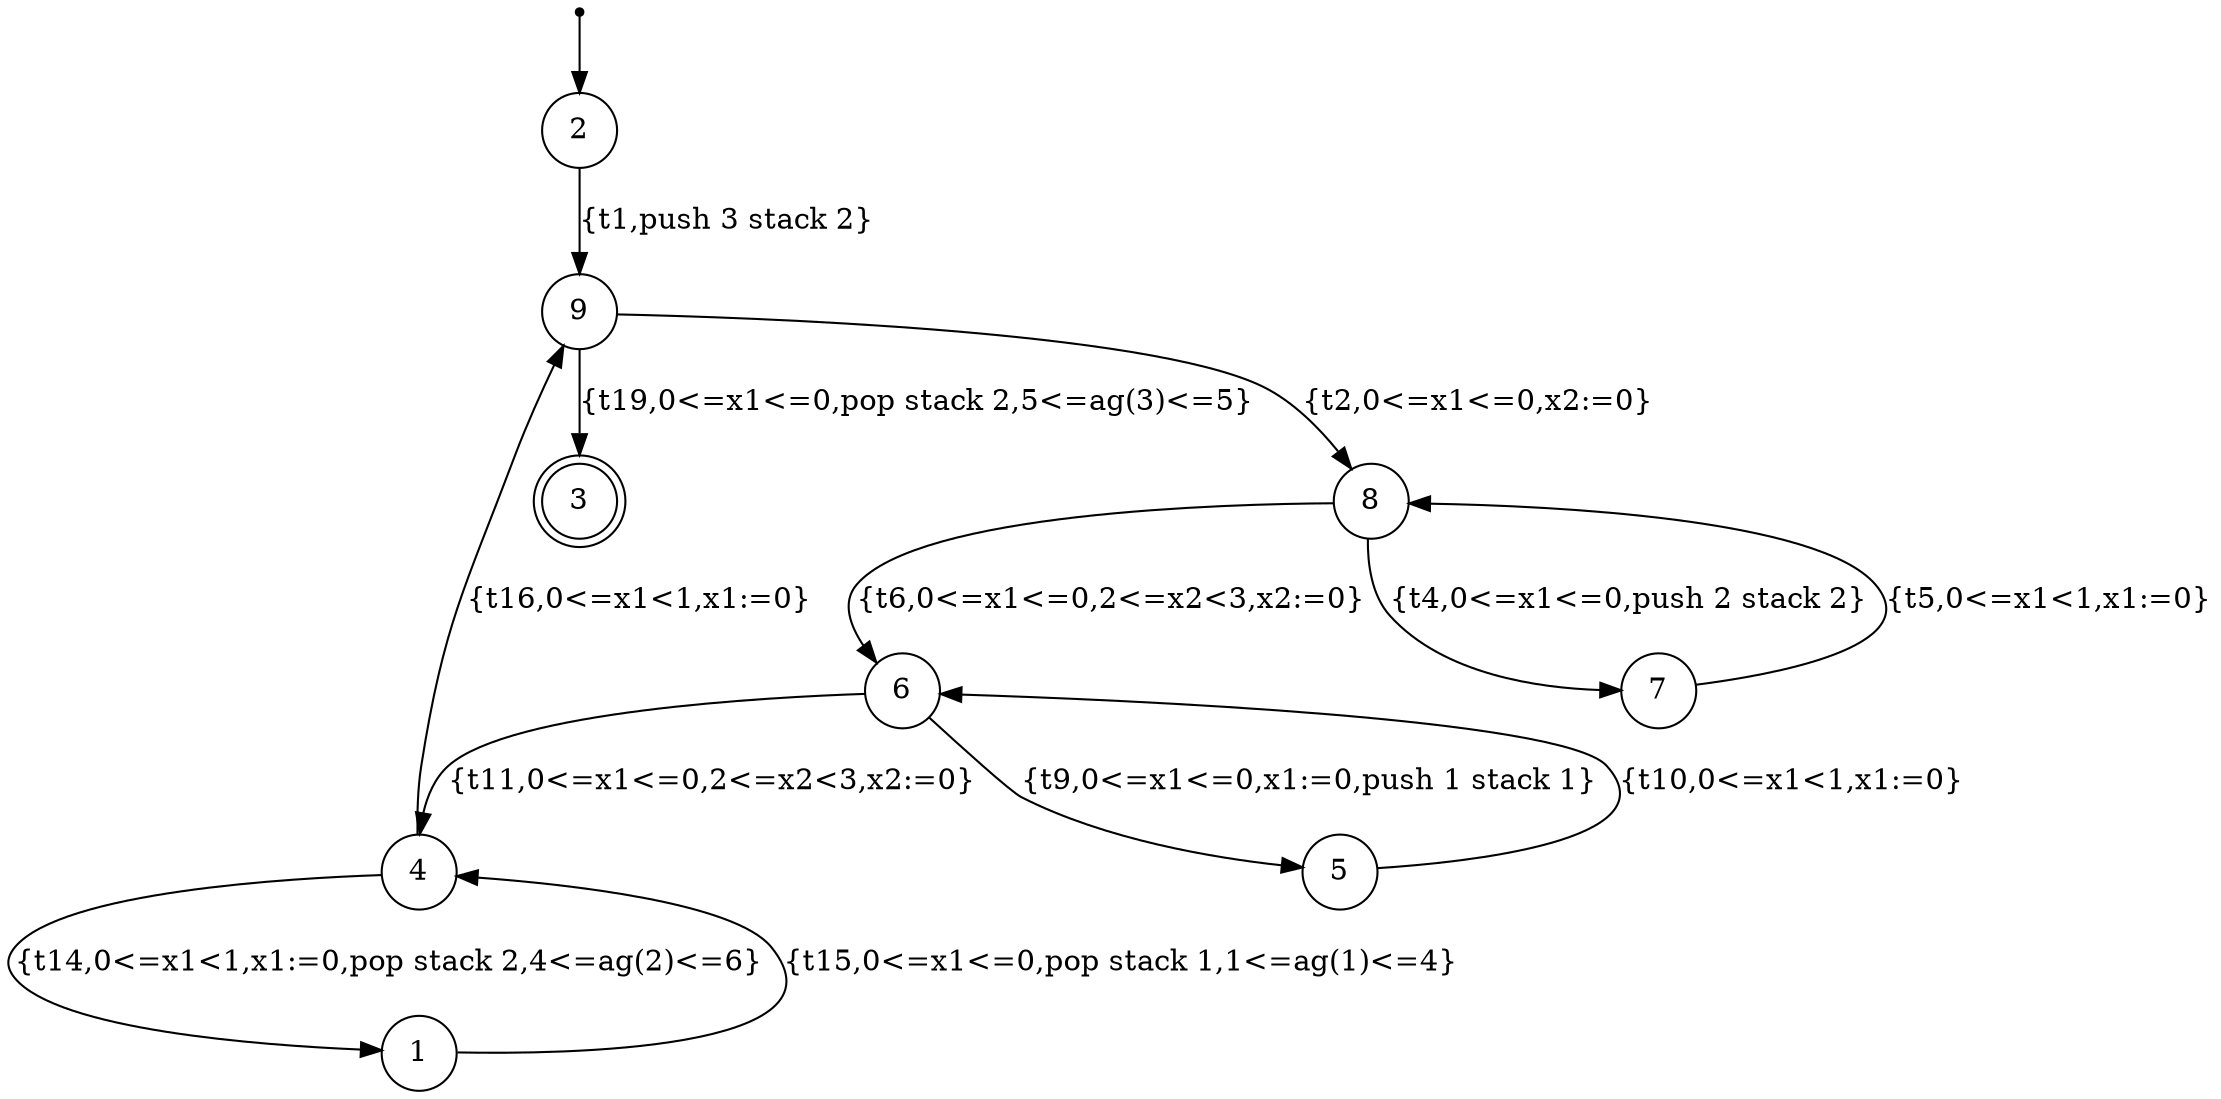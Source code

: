 digraph finite_state_machine {
	node [shape = point ]; qi0;
	node [shape = doublecircle];3;
	node [shape=circle];
	qi0 -> 2;
	1 -> 4 [ label = "{t15,0<=x1<=0,pop stack 1,1<=ag(1)<=4}" ];
	4 -> 1 [ label = "{t14,0<=x1<1,x1:=0,pop stack 2,4<=ag(2)<=6}" ];
	2 -> 9 [ label = "{t1,push 3 stack 2}" ];
	9 -> 3 [ label = "{t19,0<=x1<=0,pop stack 2,5<=ag(3)<=5}" ];
	4 -> 9 [ label = "{t16,0<=x1<1,x1:=0}" ];
	8 -> 6 [ label = "{t6,0<=x1<=0,2<=x2<3,x2:=0}" ];
	6 -> 4 [ label = "{t11,0<=x1<=0,2<=x2<3,x2:=0}" ];
	5 -> 6 [ label = "{t10,0<=x1<1,x1:=0}" ];
	6 -> 5 [ label = "{t9,0<=x1<=0,x1:=0,push 1 stack 1}" ];
	7 -> 8 [ label = "{t5,0<=x1<1,x1:=0}" ];
	8 -> 7 [ label = "{t4,0<=x1<=0,push 2 stack 2}" ];
	9 -> 8 [ label = "{t2,0<=x1<=0,x2:=0}" ];
}